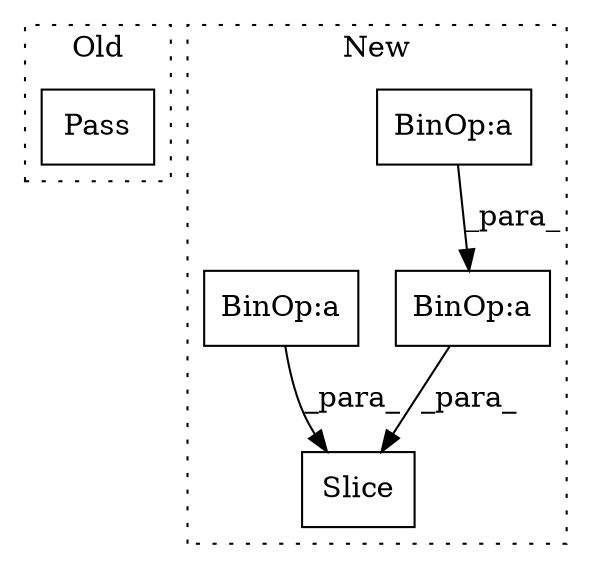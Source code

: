 digraph G {
subgraph cluster0 {
1 [label="Pass" a="62" s="2433" l="4" shape="box"];
label = "Old";
style="dotted";
}
subgraph cluster1 {
2 [label="Slice" a="80" s="2822" l="23" shape="box"];
3 [label="BinOp:a" a="82" s="2591" l="3" shape="box"];
4 [label="BinOp:a" a="82" s="2547" l="3" shape="box"];
5 [label="BinOp:a" a="82" s="2472" l="3" shape="box"];
label = "New";
style="dotted";
}
3 -> 4 [label="_para_"];
4 -> 2 [label="_para_"];
5 -> 2 [label="_para_"];
}